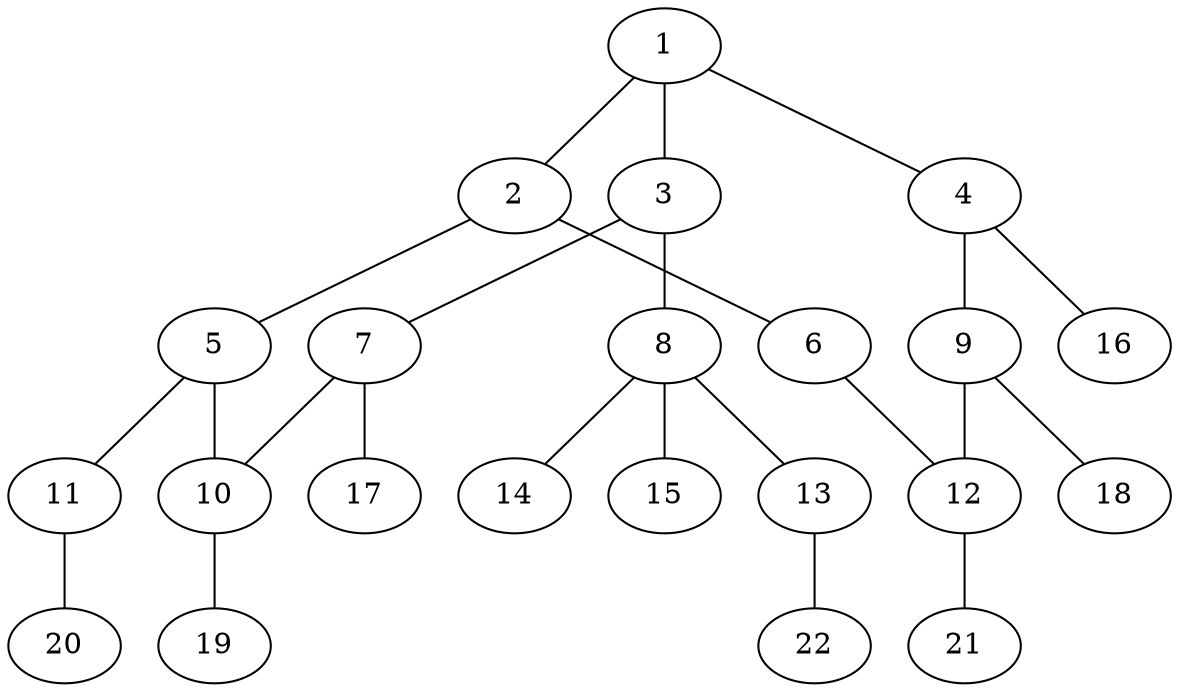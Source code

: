 graph molecule_1643 {
	1	 [chem=C];
	2	 [chem=C];
	1 -- 2	 [valence=1];
	3	 [chem=C];
	1 -- 3	 [valence=1];
	4	 [chem=C];
	1 -- 4	 [valence=2];
	5	 [chem=C];
	2 -- 5	 [valence=1];
	6	 [chem=N];
	2 -- 6	 [valence=2];
	7	 [chem=C];
	3 -- 7	 [valence=2];
	8	 [chem=S];
	3 -- 8	 [valence=1];
	9	 [chem=C];
	4 -- 9	 [valence=1];
	16	 [chem=H];
	4 -- 16	 [valence=1];
	10	 [chem=C];
	5 -- 10	 [valence=2];
	11	 [chem=O];
	5 -- 11	 [valence=1];
	12	 [chem=C];
	6 -- 12	 [valence=1];
	7 -- 10	 [valence=1];
	17	 [chem=H];
	7 -- 17	 [valence=1];
	13	 [chem=O];
	8 -- 13	 [valence=1];
	14	 [chem=O];
	8 -- 14	 [valence=2];
	15	 [chem=O];
	8 -- 15	 [valence=2];
	9 -- 12	 [valence=2];
	18	 [chem=H];
	9 -- 18	 [valence=1];
	19	 [chem=H];
	10 -- 19	 [valence=1];
	20	 [chem=H];
	11 -- 20	 [valence=1];
	21	 [chem=H];
	12 -- 21	 [valence=1];
	22	 [chem=H];
	13 -- 22	 [valence=1];
}
